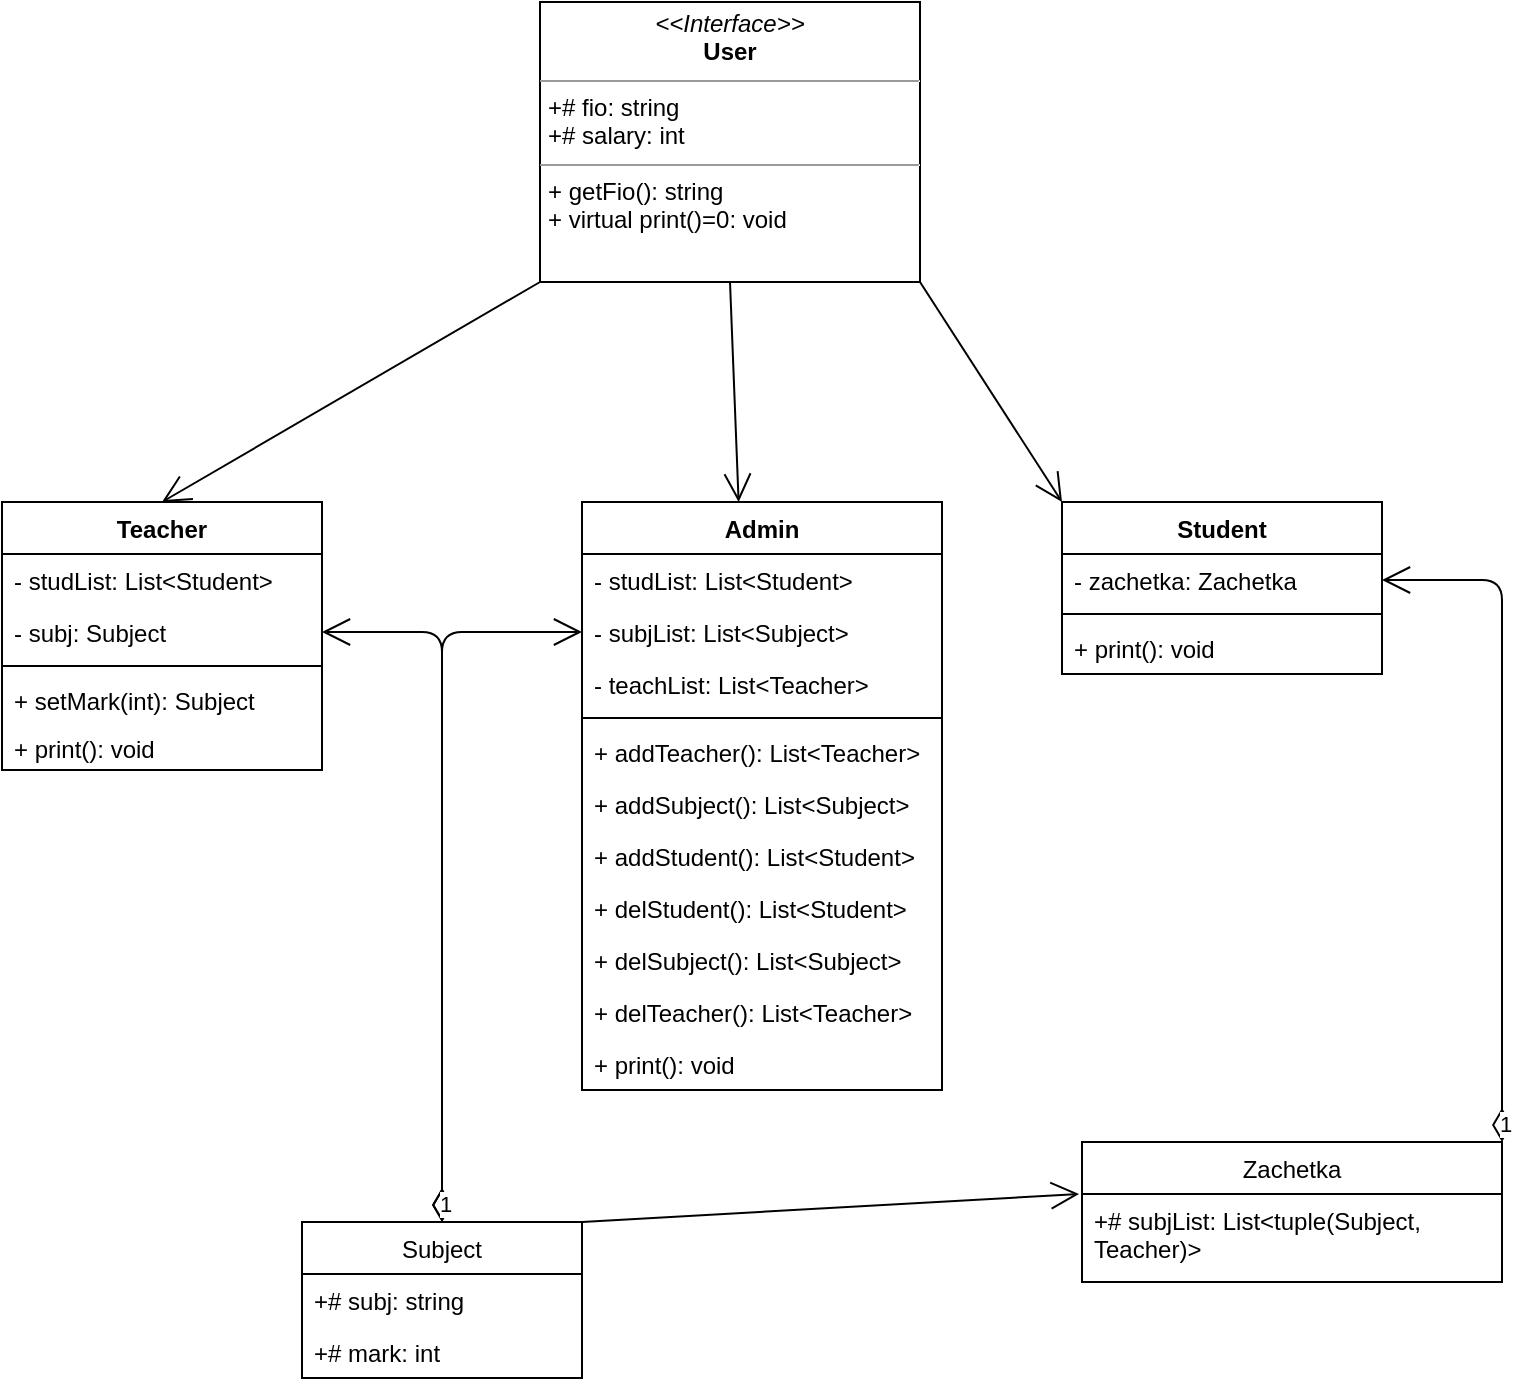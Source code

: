 <mxfile version="14.6.1" type="device" pages="2"><diagram id="C5RBs43oDa-KdzZeNtuy" name="Page-1"><mxGraphModel dx="1422" dy="832" grid="1" gridSize="10" guides="1" tooltips="1" connect="1" arrows="1" fold="1" page="1" pageScale="1" pageWidth="827" pageHeight="1169" math="0" shadow="0"><root><mxCell id="WIyWlLk6GJQsqaUBKTNV-0"/><mxCell id="WIyWlLk6GJQsqaUBKTNV-1" parent="WIyWlLk6GJQsqaUBKTNV-0"/><mxCell id="Wk1qNOx5pXO2u9vOab_p-1" value="&lt;p style=&quot;margin: 0px ; margin-top: 4px ; text-align: center&quot;&gt;&lt;i&gt;&amp;lt;&amp;lt;Interface&amp;gt;&amp;gt;&lt;/i&gt;&lt;br&gt;&lt;b&gt;User&lt;/b&gt;&lt;/p&gt;&lt;hr size=&quot;1&quot;&gt;&lt;p style=&quot;margin: 0px ; margin-left: 4px&quot;&gt;+# fio: string&lt;br&gt;+# salary: int&lt;/p&gt;&lt;hr size=&quot;1&quot;&gt;&lt;p style=&quot;margin: 0px ; margin-left: 4px&quot;&gt;+ getFio(): string&lt;br&gt;+ virtual print()=0: void&lt;/p&gt;" style="verticalAlign=top;align=left;overflow=fill;fontSize=12;fontFamily=Helvetica;html=1;" vertex="1" parent="WIyWlLk6GJQsqaUBKTNV-1"><mxGeometry x="319" y="100" width="190" height="140" as="geometry"/></mxCell><mxCell id="Wk1qNOx5pXO2u9vOab_p-2" value="Teacher" style="swimlane;fontStyle=1;align=center;verticalAlign=top;childLayout=stackLayout;horizontal=1;startSize=26;horizontalStack=0;resizeParent=1;resizeParentMax=0;resizeLast=0;collapsible=1;marginBottom=0;" vertex="1" parent="WIyWlLk6GJQsqaUBKTNV-1"><mxGeometry x="50" y="350" width="160" height="134" as="geometry"/></mxCell><mxCell id="Wk1qNOx5pXO2u9vOab_p-26" value="- studList: List&lt;Student&gt;&#10;" style="text;strokeColor=none;fillColor=none;align=left;verticalAlign=top;spacingLeft=4;spacingRight=4;overflow=hidden;rotatable=0;points=[[0,0.5],[1,0.5]];portConstraint=eastwest;" vertex="1" parent="Wk1qNOx5pXO2u9vOab_p-2"><mxGeometry y="26" width="160" height="26" as="geometry"/></mxCell><mxCell id="Wk1qNOx5pXO2u9vOab_p-3" value="- subj: Subject&#10;" style="text;strokeColor=none;fillColor=none;align=left;verticalAlign=top;spacingLeft=4;spacingRight=4;overflow=hidden;rotatable=0;points=[[0,0.5],[1,0.5]];portConstraint=eastwest;" vertex="1" parent="Wk1qNOx5pXO2u9vOab_p-2"><mxGeometry y="52" width="160" height="26" as="geometry"/></mxCell><mxCell id="Wk1qNOx5pXO2u9vOab_p-4" value="" style="line;strokeWidth=1;fillColor=none;align=left;verticalAlign=middle;spacingTop=-1;spacingLeft=3;spacingRight=3;rotatable=0;labelPosition=right;points=[];portConstraint=eastwest;" vertex="1" parent="Wk1qNOx5pXO2u9vOab_p-2"><mxGeometry y="78" width="160" height="8" as="geometry"/></mxCell><mxCell id="Wk1qNOx5pXO2u9vOab_p-53" value="+ setMark(int): Subject &#10;&#10; " style="text;strokeColor=none;fillColor=none;align=left;verticalAlign=top;spacingLeft=4;spacingRight=4;overflow=hidden;rotatable=0;points=[[0,0.5],[1,0.5]];portConstraint=eastwest;" vertex="1" parent="Wk1qNOx5pXO2u9vOab_p-2"><mxGeometry y="86" width="160" height="24" as="geometry"/></mxCell><mxCell id="Wk1qNOx5pXO2u9vOab_p-5" value="+ print(): void" style="text;strokeColor=none;fillColor=none;align=left;verticalAlign=top;spacingLeft=4;spacingRight=4;overflow=hidden;rotatable=0;points=[[0,0.5],[1,0.5]];portConstraint=eastwest;" vertex="1" parent="Wk1qNOx5pXO2u9vOab_p-2"><mxGeometry y="110" width="160" height="24" as="geometry"/></mxCell><mxCell id="Wk1qNOx5pXO2u9vOab_p-6" value="" style="endArrow=open;endFill=1;endSize=12;html=1;exitX=0;exitY=1;exitDx=0;exitDy=0;entryX=0.5;entryY=0;entryDx=0;entryDy=0;" edge="1" parent="WIyWlLk6GJQsqaUBKTNV-1" source="Wk1qNOx5pXO2u9vOab_p-1" target="Wk1qNOx5pXO2u9vOab_p-2"><mxGeometry width="160" relative="1" as="geometry"><mxPoint x="330" y="430" as="sourcePoint"/><mxPoint x="490" y="430" as="targetPoint"/></mxGeometry></mxCell><mxCell id="Wk1qNOx5pXO2u9vOab_p-11" value="" style="endArrow=open;endFill=1;endSize=12;html=1;exitX=0.5;exitY=1;exitDx=0;exitDy=0;" edge="1" parent="WIyWlLk6GJQsqaUBKTNV-1" source="Wk1qNOx5pXO2u9vOab_p-1"><mxGeometry width="160" relative="1" as="geometry"><mxPoint x="330" y="430" as="sourcePoint"/><mxPoint x="418.314" y="350" as="targetPoint"/></mxGeometry></mxCell><mxCell id="Wk1qNOx5pXO2u9vOab_p-12" value="Student" style="swimlane;fontStyle=1;align=center;verticalAlign=top;childLayout=stackLayout;horizontal=1;startSize=26;horizontalStack=0;resizeParent=1;resizeParentMax=0;resizeLast=0;collapsible=1;marginBottom=0;" vertex="1" parent="WIyWlLk6GJQsqaUBKTNV-1"><mxGeometry x="580" y="350" width="160" height="86" as="geometry"/></mxCell><mxCell id="Wk1qNOx5pXO2u9vOab_p-13" value="- zachetka: Zachetka" style="text;strokeColor=none;fillColor=none;align=left;verticalAlign=top;spacingLeft=4;spacingRight=4;overflow=hidden;rotatable=0;points=[[0,0.5],[1,0.5]];portConstraint=eastwest;" vertex="1" parent="Wk1qNOx5pXO2u9vOab_p-12"><mxGeometry y="26" width="160" height="26" as="geometry"/></mxCell><mxCell id="Wk1qNOx5pXO2u9vOab_p-14" value="" style="line;strokeWidth=1;fillColor=none;align=left;verticalAlign=middle;spacingTop=-1;spacingLeft=3;spacingRight=3;rotatable=0;labelPosition=right;points=[];portConstraint=eastwest;" vertex="1" parent="Wk1qNOx5pXO2u9vOab_p-12"><mxGeometry y="52" width="160" height="8" as="geometry"/></mxCell><mxCell id="Wk1qNOx5pXO2u9vOab_p-15" value="+ print(): void" style="text;strokeColor=none;fillColor=none;align=left;verticalAlign=top;spacingLeft=4;spacingRight=4;overflow=hidden;rotatable=0;points=[[0,0.5],[1,0.5]];portConstraint=eastwest;" vertex="1" parent="Wk1qNOx5pXO2u9vOab_p-12"><mxGeometry y="60" width="160" height="26" as="geometry"/></mxCell><mxCell id="Wk1qNOx5pXO2u9vOab_p-16" value="" style="endArrow=open;endFill=1;endSize=12;html=1;exitX=1;exitY=1;exitDx=0;exitDy=0;entryX=0;entryY=0;entryDx=0;entryDy=0;" edge="1" parent="WIyWlLk6GJQsqaUBKTNV-1" source="Wk1qNOx5pXO2u9vOab_p-1" target="Wk1qNOx5pXO2u9vOab_p-12"><mxGeometry width="160" relative="1" as="geometry"><mxPoint x="330" y="430" as="sourcePoint"/><mxPoint x="490" y="430" as="targetPoint"/></mxGeometry></mxCell><mxCell id="Wk1qNOx5pXO2u9vOab_p-21" value="Subject" style="swimlane;fontStyle=0;childLayout=stackLayout;horizontal=1;startSize=26;fillColor=none;horizontalStack=0;resizeParent=1;resizeParentMax=0;resizeLast=0;collapsible=1;marginBottom=0;" vertex="1" parent="WIyWlLk6GJQsqaUBKTNV-1"><mxGeometry x="200" y="710" width="140" height="78" as="geometry"/></mxCell><mxCell id="Wk1qNOx5pXO2u9vOab_p-54" value="+# subj: string" style="text;strokeColor=none;fillColor=none;align=left;verticalAlign=top;spacingLeft=4;spacingRight=4;overflow=hidden;rotatable=0;points=[[0,0.5],[1,0.5]];portConstraint=eastwest;" vertex="1" parent="Wk1qNOx5pXO2u9vOab_p-21"><mxGeometry y="26" width="140" height="26" as="geometry"/></mxCell><mxCell id="Wk1qNOx5pXO2u9vOab_p-22" value="+# mark: int" style="text;strokeColor=none;fillColor=none;align=left;verticalAlign=top;spacingLeft=4;spacingRight=4;overflow=hidden;rotatable=0;points=[[0,0.5],[1,0.5]];portConstraint=eastwest;" vertex="1" parent="Wk1qNOx5pXO2u9vOab_p-21"><mxGeometry y="52" width="140" height="26" as="geometry"/></mxCell><mxCell id="Wk1qNOx5pXO2u9vOab_p-25" value="" style="endArrow=open;endFill=1;endSize=12;html=1;exitX=1;exitY=0;exitDx=0;exitDy=0;entryX=-0.007;entryY=0;entryDx=0;entryDy=0;entryPerimeter=0;" edge="1" parent="WIyWlLk6GJQsqaUBKTNV-1" source="Wk1qNOx5pXO2u9vOab_p-21" target="Wk1qNOx5pXO2u9vOab_p-50"><mxGeometry width="160" relative="1" as="geometry"><mxPoint x="330" y="430" as="sourcePoint"/><mxPoint x="557.9" y="617.002" as="targetPoint"/></mxGeometry></mxCell><mxCell id="Wk1qNOx5pXO2u9vOab_p-31" value="Admin" style="swimlane;fontStyle=1;align=center;verticalAlign=top;childLayout=stackLayout;horizontal=1;startSize=26;horizontalStack=0;resizeParent=1;resizeParentMax=0;resizeLast=0;collapsible=1;marginBottom=0;" vertex="1" parent="WIyWlLk6GJQsqaUBKTNV-1"><mxGeometry x="340" y="350" width="180" height="294" as="geometry"/></mxCell><mxCell id="Wk1qNOx5pXO2u9vOab_p-42" value="- studList: List&lt;Student&gt;&#10;" style="text;strokeColor=none;fillColor=none;align=left;verticalAlign=top;spacingLeft=4;spacingRight=4;overflow=hidden;rotatable=0;points=[[0,0.5],[1,0.5]];portConstraint=eastwest;" vertex="1" parent="Wk1qNOx5pXO2u9vOab_p-31"><mxGeometry y="26" width="180" height="26" as="geometry"/></mxCell><mxCell id="Wk1qNOx5pXO2u9vOab_p-43" value="- subjList: List&lt;Subject&gt;&#10;" style="text;strokeColor=none;fillColor=none;align=left;verticalAlign=top;spacingLeft=4;spacingRight=4;overflow=hidden;rotatable=0;points=[[0,0.5],[1,0.5]];portConstraint=eastwest;" vertex="1" parent="Wk1qNOx5pXO2u9vOab_p-31"><mxGeometry y="52" width="180" height="26" as="geometry"/></mxCell><mxCell id="Wk1qNOx5pXO2u9vOab_p-32" value="- teachList: List&lt;Teacher&gt;&#10;" style="text;strokeColor=none;fillColor=none;align=left;verticalAlign=top;spacingLeft=4;spacingRight=4;overflow=hidden;rotatable=0;points=[[0,0.5],[1,0.5]];portConstraint=eastwest;" vertex="1" parent="Wk1qNOx5pXO2u9vOab_p-31"><mxGeometry y="78" width="180" height="26" as="geometry"/></mxCell><mxCell id="Wk1qNOx5pXO2u9vOab_p-33" value="" style="line;strokeWidth=1;fillColor=none;align=left;verticalAlign=middle;spacingTop=-1;spacingLeft=3;spacingRight=3;rotatable=0;labelPosition=right;points=[];portConstraint=eastwest;" vertex="1" parent="Wk1qNOx5pXO2u9vOab_p-31"><mxGeometry y="104" width="180" height="8" as="geometry"/></mxCell><mxCell id="Wk1qNOx5pXO2u9vOab_p-48" value="+ addTeacher(): List&lt;Teacher&gt;" style="text;strokeColor=none;fillColor=none;align=left;verticalAlign=top;spacingLeft=4;spacingRight=4;overflow=hidden;rotatable=0;points=[[0,0.5],[1,0.5]];portConstraint=eastwest;" vertex="1" parent="Wk1qNOx5pXO2u9vOab_p-31"><mxGeometry y="112" width="180" height="26" as="geometry"/></mxCell><mxCell id="Wk1qNOx5pXO2u9vOab_p-49" value="+ addSubject(): List&lt;Subject&gt;" style="text;strokeColor=none;fillColor=none;align=left;verticalAlign=top;spacingLeft=4;spacingRight=4;overflow=hidden;rotatable=0;points=[[0,0.5],[1,0.5]];portConstraint=eastwest;" vertex="1" parent="Wk1qNOx5pXO2u9vOab_p-31"><mxGeometry y="138" width="180" height="26" as="geometry"/></mxCell><mxCell id="Wk1qNOx5pXO2u9vOab_p-51" value="+ addStudent(): List&lt;Student&gt;" style="text;strokeColor=none;fillColor=none;align=left;verticalAlign=top;spacingLeft=4;spacingRight=4;overflow=hidden;rotatable=0;points=[[0,0.5],[1,0.5]];portConstraint=eastwest;" vertex="1" parent="Wk1qNOx5pXO2u9vOab_p-31"><mxGeometry y="164" width="180" height="26" as="geometry"/></mxCell><mxCell id="Wk1qNOx5pXO2u9vOab_p-57" value="+ delStudent(): List&lt;Student&gt;" style="text;strokeColor=none;fillColor=none;align=left;verticalAlign=top;spacingLeft=4;spacingRight=4;overflow=hidden;rotatable=0;points=[[0,0.5],[1,0.5]];portConstraint=eastwest;" vertex="1" parent="Wk1qNOx5pXO2u9vOab_p-31"><mxGeometry y="190" width="180" height="26" as="geometry"/></mxCell><mxCell id="Wk1qNOx5pXO2u9vOab_p-56" value="+ delSubject(): List&lt;Subject&gt;" style="text;strokeColor=none;fillColor=none;align=left;verticalAlign=top;spacingLeft=4;spacingRight=4;overflow=hidden;rotatable=0;points=[[0,0.5],[1,0.5]];portConstraint=eastwest;" vertex="1" parent="Wk1qNOx5pXO2u9vOab_p-31"><mxGeometry y="216" width="180" height="26" as="geometry"/></mxCell><mxCell id="Wk1qNOx5pXO2u9vOab_p-52" value="+ delTeacher(): List&lt;Teacher&gt;" style="text;strokeColor=none;fillColor=none;align=left;verticalAlign=top;spacingLeft=4;spacingRight=4;overflow=hidden;rotatable=0;points=[[0,0.5],[1,0.5]];portConstraint=eastwest;" vertex="1" parent="Wk1qNOx5pXO2u9vOab_p-31"><mxGeometry y="242" width="180" height="26" as="geometry"/></mxCell><mxCell id="Wk1qNOx5pXO2u9vOab_p-55" value="+ print(): void" style="text;strokeColor=none;fillColor=none;align=left;verticalAlign=top;spacingLeft=4;spacingRight=4;overflow=hidden;rotatable=0;points=[[0,0.5],[1,0.5]];portConstraint=eastwest;" vertex="1" parent="Wk1qNOx5pXO2u9vOab_p-31"><mxGeometry y="268" width="180" height="26" as="geometry"/></mxCell><mxCell id="Wk1qNOx5pXO2u9vOab_p-35" value="Zachetka" style="swimlane;fontStyle=0;childLayout=stackLayout;horizontal=1;startSize=26;fillColor=none;horizontalStack=0;resizeParent=1;resizeParentMax=0;resizeLast=0;collapsible=1;marginBottom=0;" vertex="1" parent="WIyWlLk6GJQsqaUBKTNV-1"><mxGeometry x="590" y="670" width="210" height="70" as="geometry"/></mxCell><mxCell id="Wk1qNOx5pXO2u9vOab_p-50" value="+# subjList: List&lt;tuple(Subject,&#10;Teacher)&gt;" style="text;strokeColor=none;fillColor=none;align=left;verticalAlign=top;spacingLeft=4;spacingRight=4;overflow=hidden;rotatable=0;points=[[0,0.5],[1,0.5]];portConstraint=eastwest;" vertex="1" parent="Wk1qNOx5pXO2u9vOab_p-35"><mxGeometry y="26" width="210" height="44" as="geometry"/></mxCell><mxCell id="Wk1qNOx5pXO2u9vOab_p-40" value="1" style="endArrow=open;html=1;endSize=12;startArrow=diamondThin;startSize=14;startFill=0;edgeStyle=orthogonalEdgeStyle;align=left;verticalAlign=bottom;exitX=1;exitY=0;exitDx=0;exitDy=0;entryX=1;entryY=0.5;entryDx=0;entryDy=0;" edge="1" parent="WIyWlLk6GJQsqaUBKTNV-1" source="Wk1qNOx5pXO2u9vOab_p-35" target="Wk1qNOx5pXO2u9vOab_p-13"><mxGeometry x="-1" y="3" relative="1" as="geometry"><mxPoint x="330" y="430" as="sourcePoint"/><mxPoint x="490" y="430" as="targetPoint"/></mxGeometry></mxCell><mxCell id="Wk1qNOx5pXO2u9vOab_p-45" value="1" style="endArrow=open;html=1;endSize=12;startArrow=diamondThin;startSize=14;startFill=0;edgeStyle=orthogonalEdgeStyle;align=left;verticalAlign=bottom;exitX=0.5;exitY=0;exitDx=0;exitDy=0;entryX=0;entryY=0.5;entryDx=0;entryDy=0;" edge="1" parent="WIyWlLk6GJQsqaUBKTNV-1" source="Wk1qNOx5pXO2u9vOab_p-21" target="Wk1qNOx5pXO2u9vOab_p-43"><mxGeometry x="-1" y="3" relative="1" as="geometry"><mxPoint x="330" y="430" as="sourcePoint"/><mxPoint x="280" y="390" as="targetPoint"/></mxGeometry></mxCell><mxCell id="Wk1qNOx5pXO2u9vOab_p-46" value="1" style="endArrow=open;html=1;endSize=12;startArrow=diamondThin;startSize=14;startFill=0;edgeStyle=orthogonalEdgeStyle;align=left;verticalAlign=bottom;exitX=0.5;exitY=0;exitDx=0;exitDy=0;" edge="1" parent="WIyWlLk6GJQsqaUBKTNV-1" source="Wk1qNOx5pXO2u9vOab_p-21" target="Wk1qNOx5pXO2u9vOab_p-3"><mxGeometry x="-1" y="3" relative="1" as="geometry"><mxPoint x="330" y="430" as="sourcePoint"/><mxPoint x="490" y="430" as="targetPoint"/></mxGeometry></mxCell></root></mxGraphModel></diagram><diagram id="mUu-1WvO9Poh0q5uKTyW" name="Страница 2"><mxGraphModel dx="1422" dy="832" grid="1" gridSize="10" guides="1" tooltips="1" connect="1" arrows="1" fold="1" page="1" pageScale="1" pageWidth="827" pageHeight="1169" math="0" shadow="0"><root><mxCell id="V-TYxpNgAUjbLEp8q9Vy-0"/><mxCell id="V-TYxpNgAUjbLEp8q9Vy-1" parent="V-TYxpNgAUjbLEp8q9Vy-0"/><mxCell id="Lei9LPIZUmjnUAuaeqse-0" value="&lt;p style=&quot;margin: 0px ; margin-top: 4px ; text-align: center&quot;&gt;&lt;i&gt;&amp;lt;&amp;lt;Interface&amp;gt;&amp;gt;&lt;/i&gt;&lt;br&gt;&lt;b&gt;User&lt;/b&gt;&lt;/p&gt;&lt;hr size=&quot;1&quot;&gt;&lt;p style=&quot;margin: 0px ; margin-left: 4px&quot;&gt;&lt;br&gt;+ virtual printAllMarks()=0: void&lt;/p&gt;" style="verticalAlign=top;align=left;overflow=fill;fontSize=12;fontFamily=Helvetica;html=1;" vertex="1" parent="V-TYxpNgAUjbLEp8q9Vy-1"><mxGeometry x="319" y="100" width="190" height="140" as="geometry"/></mxCell><mxCell id="Lei9LPIZUmjnUAuaeqse-1" value="Teacher" style="swimlane;fontStyle=1;align=center;verticalAlign=top;childLayout=stackLayout;horizontal=1;startSize=26;horizontalStack=0;resizeParent=1;resizeParentMax=0;resizeLast=0;collapsible=1;marginBottom=0;" vertex="1" parent="V-TYxpNgAUjbLEp8q9Vy-1"><mxGeometry x="50" y="350" width="160" height="108" as="geometry"/></mxCell><mxCell id="Lei9LPIZUmjnUAuaeqse-3" value="- subj: Subject&#10;" style="text;strokeColor=none;fillColor=none;align=left;verticalAlign=top;spacingLeft=4;spacingRight=4;overflow=hidden;rotatable=0;points=[[0,0.5],[1,0.5]];portConstraint=eastwest;" vertex="1" parent="Lei9LPIZUmjnUAuaeqse-1"><mxGeometry y="26" width="160" height="26" as="geometry"/></mxCell><mxCell id="Lei9LPIZUmjnUAuaeqse-4" value="" style="line;strokeWidth=1;fillColor=none;align=left;verticalAlign=middle;spacingTop=-1;spacingLeft=3;spacingRight=3;rotatable=0;labelPosition=right;points=[];portConstraint=eastwest;" vertex="1" parent="Lei9LPIZUmjnUAuaeqse-1"><mxGeometry y="52" width="160" height="8" as="geometry"/></mxCell><mxCell id="Lei9LPIZUmjnUAuaeqse-5" value="+ setMark(int): Subject &#10;&#10; " style="text;strokeColor=none;fillColor=none;align=left;verticalAlign=top;spacingLeft=4;spacingRight=4;overflow=hidden;rotatable=0;points=[[0,0.5],[1,0.5]];portConstraint=eastwest;" vertex="1" parent="Lei9LPIZUmjnUAuaeqse-1"><mxGeometry y="60" width="160" height="24" as="geometry"/></mxCell><mxCell id="Lei9LPIZUmjnUAuaeqse-6" value="+ printAllMarks(): void" style="text;strokeColor=none;fillColor=none;align=left;verticalAlign=top;spacingLeft=4;spacingRight=4;overflow=hidden;rotatable=0;points=[[0,0.5],[1,0.5]];portConstraint=eastwest;" vertex="1" parent="Lei9LPIZUmjnUAuaeqse-1"><mxGeometry y="84" width="160" height="24" as="geometry"/></mxCell><mxCell id="Lei9LPIZUmjnUAuaeqse-7" value="" style="endArrow=open;endFill=1;endSize=12;html=1;exitX=0;exitY=1;exitDx=0;exitDy=0;entryX=0.5;entryY=0;entryDx=0;entryDy=0;" edge="1" parent="V-TYxpNgAUjbLEp8q9Vy-1" source="Lei9LPIZUmjnUAuaeqse-0" target="Lei9LPIZUmjnUAuaeqse-1"><mxGeometry width="160" relative="1" as="geometry"><mxPoint x="330" y="430" as="sourcePoint"/><mxPoint x="490" y="430" as="targetPoint"/></mxGeometry></mxCell><mxCell id="Lei9LPIZUmjnUAuaeqse-8" value="" style="endArrow=open;endFill=1;endSize=12;html=1;exitX=0.5;exitY=1;exitDx=0;exitDy=0;" edge="1" parent="V-TYxpNgAUjbLEp8q9Vy-1" source="Lei9LPIZUmjnUAuaeqse-0"><mxGeometry width="160" relative="1" as="geometry"><mxPoint x="330" y="430" as="sourcePoint"/><mxPoint x="418.314" y="350" as="targetPoint"/></mxGeometry></mxCell><mxCell id="Lei9LPIZUmjnUAuaeqse-9" value="Student" style="swimlane;fontStyle=1;align=center;verticalAlign=top;childLayout=stackLayout;horizontal=1;startSize=26;horizontalStack=0;resizeParent=1;resizeParentMax=0;resizeLast=0;collapsible=1;marginBottom=0;" vertex="1" parent="V-TYxpNgAUjbLEp8q9Vy-1"><mxGeometry x="580" y="350" width="160" height="86" as="geometry"/></mxCell><mxCell id="Lei9LPIZUmjnUAuaeqse-10" value="- zachetka: Zachetka" style="text;strokeColor=none;fillColor=none;align=left;verticalAlign=top;spacingLeft=4;spacingRight=4;overflow=hidden;rotatable=0;points=[[0,0.5],[1,0.5]];portConstraint=eastwest;" vertex="1" parent="Lei9LPIZUmjnUAuaeqse-9"><mxGeometry y="26" width="160" height="26" as="geometry"/></mxCell><mxCell id="Lei9LPIZUmjnUAuaeqse-11" value="" style="line;strokeWidth=1;fillColor=none;align=left;verticalAlign=middle;spacingTop=-1;spacingLeft=3;spacingRight=3;rotatable=0;labelPosition=right;points=[];portConstraint=eastwest;" vertex="1" parent="Lei9LPIZUmjnUAuaeqse-9"><mxGeometry y="52" width="160" height="8" as="geometry"/></mxCell><mxCell id="Lei9LPIZUmjnUAuaeqse-12" value="+ printAllMarks(): void" style="text;strokeColor=none;fillColor=none;align=left;verticalAlign=top;spacingLeft=4;spacingRight=4;overflow=hidden;rotatable=0;points=[[0,0.5],[1,0.5]];portConstraint=eastwest;" vertex="1" parent="Lei9LPIZUmjnUAuaeqse-9"><mxGeometry y="60" width="160" height="26" as="geometry"/></mxCell><mxCell id="Lei9LPIZUmjnUAuaeqse-13" value="" style="endArrow=open;endFill=1;endSize=12;html=1;exitX=1;exitY=1;exitDx=0;exitDy=0;entryX=0;entryY=0;entryDx=0;entryDy=0;" edge="1" parent="V-TYxpNgAUjbLEp8q9Vy-1" source="Lei9LPIZUmjnUAuaeqse-0" target="Lei9LPIZUmjnUAuaeqse-9"><mxGeometry width="160" relative="1" as="geometry"><mxPoint x="330" y="430" as="sourcePoint"/><mxPoint x="490" y="430" as="targetPoint"/></mxGeometry></mxCell><mxCell id="Lei9LPIZUmjnUAuaeqse-14" value="Subject" style="swimlane;fontStyle=0;childLayout=stackLayout;horizontal=1;startSize=26;fillColor=none;horizontalStack=0;resizeParent=1;resizeParentMax=0;resizeLast=0;collapsible=1;marginBottom=0;" vertex="1" parent="V-TYxpNgAUjbLEp8q9Vy-1"><mxGeometry x="200" y="710" width="140" height="78" as="geometry"/></mxCell><mxCell id="Lei9LPIZUmjnUAuaeqse-15" value="+# subj: string" style="text;strokeColor=none;fillColor=none;align=left;verticalAlign=top;spacingLeft=4;spacingRight=4;overflow=hidden;rotatable=0;points=[[0,0.5],[1,0.5]];portConstraint=eastwest;" vertex="1" parent="Lei9LPIZUmjnUAuaeqse-14"><mxGeometry y="26" width="140" height="26" as="geometry"/></mxCell><mxCell id="Lei9LPIZUmjnUAuaeqse-16" value="+# mark: int" style="text;strokeColor=none;fillColor=none;align=left;verticalAlign=top;spacingLeft=4;spacingRight=4;overflow=hidden;rotatable=0;points=[[0,0.5],[1,0.5]];portConstraint=eastwest;" vertex="1" parent="Lei9LPIZUmjnUAuaeqse-14"><mxGeometry y="52" width="140" height="26" as="geometry"/></mxCell><mxCell id="Lei9LPIZUmjnUAuaeqse-17" value="" style="endArrow=open;endFill=1;endSize=12;html=1;exitX=1;exitY=0;exitDx=0;exitDy=0;entryX=-0.007;entryY=0;entryDx=0;entryDy=0;entryPerimeter=0;" edge="1" parent="V-TYxpNgAUjbLEp8q9Vy-1" source="Lei9LPIZUmjnUAuaeqse-14" target="Lei9LPIZUmjnUAuaeqse-31"><mxGeometry width="160" relative="1" as="geometry"><mxPoint x="330" y="430" as="sourcePoint"/><mxPoint x="557.9" y="617.002" as="targetPoint"/></mxGeometry></mxCell><mxCell id="Lei9LPIZUmjnUAuaeqse-18" value="Admin" style="swimlane;fontStyle=1;align=center;verticalAlign=top;childLayout=stackLayout;horizontal=1;startSize=26;horizontalStack=0;resizeParent=1;resizeParentMax=0;resizeLast=0;collapsible=1;marginBottom=0;" vertex="1" parent="V-TYxpNgAUjbLEp8q9Vy-1"><mxGeometry x="340" y="350" width="180" height="294" as="geometry"/></mxCell><mxCell id="Lei9LPIZUmjnUAuaeqse-19" value="- studList: List&lt;Student&gt;&#10;" style="text;strokeColor=none;fillColor=none;align=left;verticalAlign=top;spacingLeft=4;spacingRight=4;overflow=hidden;rotatable=0;points=[[0,0.5],[1,0.5]];portConstraint=eastwest;" vertex="1" parent="Lei9LPIZUmjnUAuaeqse-18"><mxGeometry y="26" width="180" height="26" as="geometry"/></mxCell><mxCell id="Lei9LPIZUmjnUAuaeqse-20" value="- subjList: List&lt;Subject&gt;&#10;" style="text;strokeColor=none;fillColor=none;align=left;verticalAlign=top;spacingLeft=4;spacingRight=4;overflow=hidden;rotatable=0;points=[[0,0.5],[1,0.5]];portConstraint=eastwest;" vertex="1" parent="Lei9LPIZUmjnUAuaeqse-18"><mxGeometry y="52" width="180" height="26" as="geometry"/></mxCell><mxCell id="Lei9LPIZUmjnUAuaeqse-21" value="- teachList: List&lt;Teacher&gt;&#10;" style="text;strokeColor=none;fillColor=none;align=left;verticalAlign=top;spacingLeft=4;spacingRight=4;overflow=hidden;rotatable=0;points=[[0,0.5],[1,0.5]];portConstraint=eastwest;" vertex="1" parent="Lei9LPIZUmjnUAuaeqse-18"><mxGeometry y="78" width="180" height="26" as="geometry"/></mxCell><mxCell id="Lei9LPIZUmjnUAuaeqse-22" value="" style="line;strokeWidth=1;fillColor=none;align=left;verticalAlign=middle;spacingTop=-1;spacingLeft=3;spacingRight=3;rotatable=0;labelPosition=right;points=[];portConstraint=eastwest;" vertex="1" parent="Lei9LPIZUmjnUAuaeqse-18"><mxGeometry y="104" width="180" height="8" as="geometry"/></mxCell><mxCell id="Lei9LPIZUmjnUAuaeqse-23" value="+ addTeacher(): List&lt;Teacher&gt;" style="text;strokeColor=none;fillColor=none;align=left;verticalAlign=top;spacingLeft=4;spacingRight=4;overflow=hidden;rotatable=0;points=[[0,0.5],[1,0.5]];portConstraint=eastwest;" vertex="1" parent="Lei9LPIZUmjnUAuaeqse-18"><mxGeometry y="112" width="180" height="26" as="geometry"/></mxCell><mxCell id="Lei9LPIZUmjnUAuaeqse-24" value="+ addSubject(): List&lt;Subject&gt;" style="text;strokeColor=none;fillColor=none;align=left;verticalAlign=top;spacingLeft=4;spacingRight=4;overflow=hidden;rotatable=0;points=[[0,0.5],[1,0.5]];portConstraint=eastwest;" vertex="1" parent="Lei9LPIZUmjnUAuaeqse-18"><mxGeometry y="138" width="180" height="26" as="geometry"/></mxCell><mxCell id="Lei9LPIZUmjnUAuaeqse-25" value="+ addStudent(): List&lt;Student&gt;" style="text;strokeColor=none;fillColor=none;align=left;verticalAlign=top;spacingLeft=4;spacingRight=4;overflow=hidden;rotatable=0;points=[[0,0.5],[1,0.5]];portConstraint=eastwest;" vertex="1" parent="Lei9LPIZUmjnUAuaeqse-18"><mxGeometry y="164" width="180" height="26" as="geometry"/></mxCell><mxCell id="Lei9LPIZUmjnUAuaeqse-26" value="+ delStudent(): List&lt;Student&gt;" style="text;strokeColor=none;fillColor=none;align=left;verticalAlign=top;spacingLeft=4;spacingRight=4;overflow=hidden;rotatable=0;points=[[0,0.5],[1,0.5]];portConstraint=eastwest;" vertex="1" parent="Lei9LPIZUmjnUAuaeqse-18"><mxGeometry y="190" width="180" height="26" as="geometry"/></mxCell><mxCell id="Lei9LPIZUmjnUAuaeqse-27" value="+ delSubject(): List&lt;Subject&gt;" style="text;strokeColor=none;fillColor=none;align=left;verticalAlign=top;spacingLeft=4;spacingRight=4;overflow=hidden;rotatable=0;points=[[0,0.5],[1,0.5]];portConstraint=eastwest;" vertex="1" parent="Lei9LPIZUmjnUAuaeqse-18"><mxGeometry y="216" width="180" height="26" as="geometry"/></mxCell><mxCell id="Lei9LPIZUmjnUAuaeqse-28" value="+ delTeacher(): List&lt;Teacher&gt;" style="text;strokeColor=none;fillColor=none;align=left;verticalAlign=top;spacingLeft=4;spacingRight=4;overflow=hidden;rotatable=0;points=[[0,0.5],[1,0.5]];portConstraint=eastwest;" vertex="1" parent="Lei9LPIZUmjnUAuaeqse-18"><mxGeometry y="242" width="180" height="26" as="geometry"/></mxCell><mxCell id="Lei9LPIZUmjnUAuaeqse-29" value="+ printAllMarks(): void" style="text;strokeColor=none;fillColor=none;align=left;verticalAlign=top;spacingLeft=4;spacingRight=4;overflow=hidden;rotatable=0;points=[[0,0.5],[1,0.5]];portConstraint=eastwest;" vertex="1" parent="Lei9LPIZUmjnUAuaeqse-18"><mxGeometry y="268" width="180" height="26" as="geometry"/></mxCell><mxCell id="Lei9LPIZUmjnUAuaeqse-30" value="Zachetka" style="swimlane;fontStyle=0;childLayout=stackLayout;horizontal=1;startSize=26;fillColor=none;horizontalStack=0;resizeParent=1;resizeParentMax=0;resizeLast=0;collapsible=1;marginBottom=0;" vertex="1" parent="V-TYxpNgAUjbLEp8q9Vy-1"><mxGeometry x="590" y="670" width="210" height="70" as="geometry"/></mxCell><mxCell id="Lei9LPIZUmjnUAuaeqse-31" value="+# subjList: List&lt;tuple(Subject,&#10;Teacher)&gt;" style="text;strokeColor=none;fillColor=none;align=left;verticalAlign=top;spacingLeft=4;spacingRight=4;overflow=hidden;rotatable=0;points=[[0,0.5],[1,0.5]];portConstraint=eastwest;" vertex="1" parent="Lei9LPIZUmjnUAuaeqse-30"><mxGeometry y="26" width="210" height="44" as="geometry"/></mxCell><mxCell id="Lei9LPIZUmjnUAuaeqse-32" value="1" style="endArrow=open;html=1;endSize=12;startArrow=diamondThin;startSize=14;startFill=0;edgeStyle=orthogonalEdgeStyle;align=left;verticalAlign=bottom;exitX=1;exitY=0;exitDx=0;exitDy=0;entryX=1;entryY=0.5;entryDx=0;entryDy=0;" edge="1" parent="V-TYxpNgAUjbLEp8q9Vy-1" source="Lei9LPIZUmjnUAuaeqse-30" target="Lei9LPIZUmjnUAuaeqse-10"><mxGeometry x="-1" y="3" relative="1" as="geometry"><mxPoint x="330" y="430" as="sourcePoint"/><mxPoint x="490" y="430" as="targetPoint"/></mxGeometry></mxCell><mxCell id="Lei9LPIZUmjnUAuaeqse-33" value="1" style="endArrow=open;html=1;endSize=12;startArrow=diamondThin;startSize=14;startFill=0;edgeStyle=orthogonalEdgeStyle;align=left;verticalAlign=bottom;exitX=0.5;exitY=0;exitDx=0;exitDy=0;entryX=0;entryY=0.5;entryDx=0;entryDy=0;" edge="1" parent="V-TYxpNgAUjbLEp8q9Vy-1" source="Lei9LPIZUmjnUAuaeqse-14" target="Lei9LPIZUmjnUAuaeqse-20"><mxGeometry x="-1" y="3" relative="1" as="geometry"><mxPoint x="330" y="430" as="sourcePoint"/><mxPoint x="280" y="390" as="targetPoint"/></mxGeometry></mxCell><mxCell id="Lei9LPIZUmjnUAuaeqse-34" value="1" style="endArrow=open;html=1;endSize=12;startArrow=diamondThin;startSize=14;startFill=0;edgeStyle=orthogonalEdgeStyle;align=left;verticalAlign=bottom;exitX=0.5;exitY=0;exitDx=0;exitDy=0;" edge="1" parent="V-TYxpNgAUjbLEp8q9Vy-1" source="Lei9LPIZUmjnUAuaeqse-14" target="Lei9LPIZUmjnUAuaeqse-3"><mxGeometry x="-1" y="3" relative="1" as="geometry"><mxPoint x="330" y="430" as="sourcePoint"/><mxPoint x="490" y="430" as="targetPoint"/></mxGeometry></mxCell><mxCell id="Lei9LPIZUmjnUAuaeqse-43" value="&lt;span style=&quot;text-align: left&quot;&gt;+ printAllStudentsList(): void&lt;/span&gt;" style="html=1;" vertex="1" parent="V-TYxpNgAUjbLEp8q9Vy-1"><mxGeometry x="30" y="620" width="190" height="50" as="geometry"/></mxCell><mxCell id="Lei9LPIZUmjnUAuaeqse-48" value="" style="endArrow=open;endFill=1;endSize=12;html=1;exitX=0.481;exitY=1.167;exitDx=0;exitDy=0;exitPerimeter=0;entryX=0.5;entryY=0;entryDx=0;entryDy=0;" edge="1" parent="V-TYxpNgAUjbLEp8q9Vy-1" source="Lei9LPIZUmjnUAuaeqse-6" target="Lei9LPIZUmjnUAuaeqse-43"><mxGeometry width="160" relative="1" as="geometry"><mxPoint x="330" y="530" as="sourcePoint"/><mxPoint x="490" y="530" as="targetPoint"/></mxGeometry></mxCell><mxCell id="Lei9LPIZUmjnUAuaeqse-50" style="edgeStyle=orthogonalEdgeStyle;rounded=0;orthogonalLoop=1;jettySize=auto;html=1;entryX=0.75;entryY=0;entryDx=0;entryDy=0;" edge="1" parent="V-TYxpNgAUjbLEp8q9Vy-1" source="Lei9LPIZUmjnUAuaeqse-25" target="Lei9LPIZUmjnUAuaeqse-43"><mxGeometry relative="1" as="geometry"/></mxCell><mxCell id="Lei9LPIZUmjnUAuaeqse-51" value="+ printStudentListMarkSubject(): void" style="html=1;" vertex="1" parent="V-TYxpNgAUjbLEp8q9Vy-1"><mxGeometry x="20" y="810" width="211" height="50" as="geometry"/></mxCell><mxCell id="Lei9LPIZUmjnUAuaeqse-54" value="" style="endArrow=open;endFill=1;endSize=12;html=1;exitX=0.689;exitY=1.077;exitDx=0;exitDy=0;exitPerimeter=0;entryX=1;entryY=1;entryDx=0;entryDy=0;" edge="1" parent="V-TYxpNgAUjbLEp8q9Vy-1" source="Lei9LPIZUmjnUAuaeqse-29" target="Lei9LPIZUmjnUAuaeqse-51"><mxGeometry width="160" relative="1" as="geometry"><mxPoint x="330" y="530" as="sourcePoint"/><mxPoint x="490" y="530" as="targetPoint"/></mxGeometry></mxCell><mxCell id="Lei9LPIZUmjnUAuaeqse-55" value="" style="endArrow=open;endFill=1;endSize=12;html=1;exitX=0.069;exitY=1;exitDx=0;exitDy=0;exitPerimeter=0;entryX=0.162;entryY=-0.08;entryDx=0;entryDy=0;entryPerimeter=0;" edge="1" parent="V-TYxpNgAUjbLEp8q9Vy-1" source="Lei9LPIZUmjnUAuaeqse-6" target="Lei9LPIZUmjnUAuaeqse-51"><mxGeometry width="160" relative="1" as="geometry"><mxPoint x="330" y="530" as="sourcePoint"/><mxPoint x="490" y="530" as="targetPoint"/></mxGeometry></mxCell></root></mxGraphModel></diagram></mxfile>